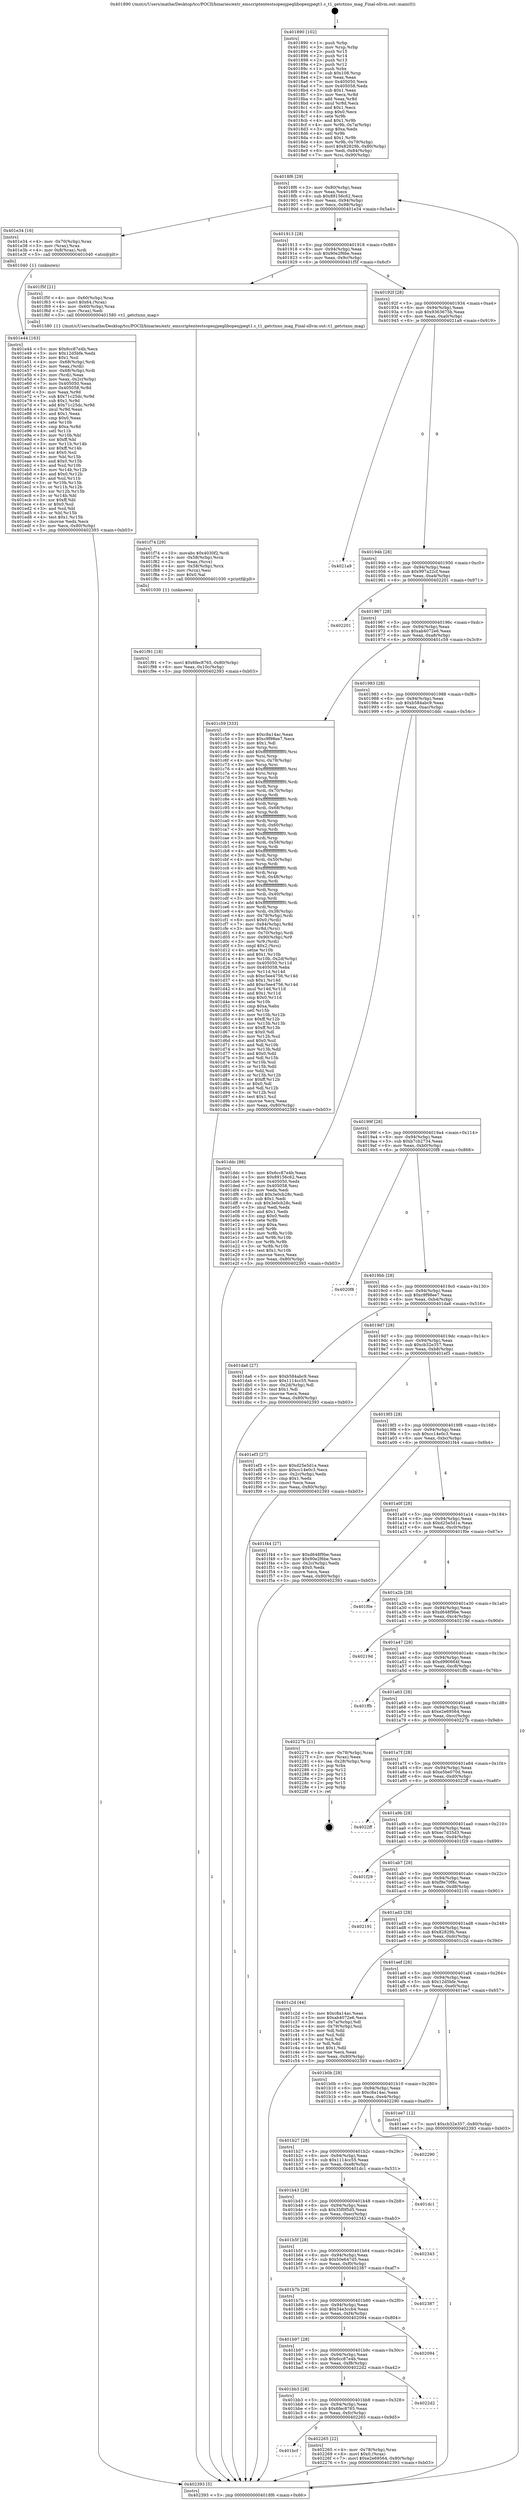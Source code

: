 digraph "0x401890" {
  label = "0x401890 (/mnt/c/Users/mathe/Desktop/tcc/POCII/binaries/extr_emscriptentestsopenjpeglibopenjpegt1.c_t1_getctxno_mag_Final-ollvm.out::main(0))"
  labelloc = "t"
  node[shape=record]

  Entry [label="",width=0.3,height=0.3,shape=circle,fillcolor=black,style=filled]
  "0x4018f6" [label="{
     0x4018f6 [29]\l
     | [instrs]\l
     &nbsp;&nbsp;0x4018f6 \<+3\>: mov -0x80(%rbp),%eax\l
     &nbsp;&nbsp;0x4018f9 \<+2\>: mov %eax,%ecx\l
     &nbsp;&nbsp;0x4018fb \<+6\>: sub $0x89156c62,%ecx\l
     &nbsp;&nbsp;0x401901 \<+6\>: mov %eax,-0x94(%rbp)\l
     &nbsp;&nbsp;0x401907 \<+6\>: mov %ecx,-0x98(%rbp)\l
     &nbsp;&nbsp;0x40190d \<+6\>: je 0000000000401e34 \<main+0x5a4\>\l
  }"]
  "0x401e34" [label="{
     0x401e34 [16]\l
     | [instrs]\l
     &nbsp;&nbsp;0x401e34 \<+4\>: mov -0x70(%rbp),%rax\l
     &nbsp;&nbsp;0x401e38 \<+3\>: mov (%rax),%rax\l
     &nbsp;&nbsp;0x401e3b \<+4\>: mov 0x8(%rax),%rdi\l
     &nbsp;&nbsp;0x401e3f \<+5\>: call 0000000000401040 \<atoi@plt\>\l
     | [calls]\l
     &nbsp;&nbsp;0x401040 \{1\} (unknown)\l
  }"]
  "0x401913" [label="{
     0x401913 [28]\l
     | [instrs]\l
     &nbsp;&nbsp;0x401913 \<+5\>: jmp 0000000000401918 \<main+0x88\>\l
     &nbsp;&nbsp;0x401918 \<+6\>: mov -0x94(%rbp),%eax\l
     &nbsp;&nbsp;0x40191e \<+5\>: sub $0x90e2f6be,%eax\l
     &nbsp;&nbsp;0x401923 \<+6\>: mov %eax,-0x9c(%rbp)\l
     &nbsp;&nbsp;0x401929 \<+6\>: je 0000000000401f5f \<main+0x6cf\>\l
  }"]
  Exit [label="",width=0.3,height=0.3,shape=circle,fillcolor=black,style=filled,peripheries=2]
  "0x401f5f" [label="{
     0x401f5f [21]\l
     | [instrs]\l
     &nbsp;&nbsp;0x401f5f \<+4\>: mov -0x60(%rbp),%rax\l
     &nbsp;&nbsp;0x401f63 \<+6\>: movl $0x64,(%rax)\l
     &nbsp;&nbsp;0x401f69 \<+4\>: mov -0x60(%rbp),%rax\l
     &nbsp;&nbsp;0x401f6d \<+2\>: mov (%rax),%edi\l
     &nbsp;&nbsp;0x401f6f \<+5\>: call 0000000000401580 \<t1_getctxno_mag\>\l
     | [calls]\l
     &nbsp;&nbsp;0x401580 \{1\} (/mnt/c/Users/mathe/Desktop/tcc/POCII/binaries/extr_emscriptentestsopenjpeglibopenjpegt1.c_t1_getctxno_mag_Final-ollvm.out::t1_getctxno_mag)\l
  }"]
  "0x40192f" [label="{
     0x40192f [28]\l
     | [instrs]\l
     &nbsp;&nbsp;0x40192f \<+5\>: jmp 0000000000401934 \<main+0xa4\>\l
     &nbsp;&nbsp;0x401934 \<+6\>: mov -0x94(%rbp),%eax\l
     &nbsp;&nbsp;0x40193a \<+5\>: sub $0x9363675b,%eax\l
     &nbsp;&nbsp;0x40193f \<+6\>: mov %eax,-0xa0(%rbp)\l
     &nbsp;&nbsp;0x401945 \<+6\>: je 00000000004021a9 \<main+0x919\>\l
  }"]
  "0x401bcf" [label="{
     0x401bcf\l
  }", style=dashed]
  "0x4021a9" [label="{
     0x4021a9\l
  }", style=dashed]
  "0x40194b" [label="{
     0x40194b [28]\l
     | [instrs]\l
     &nbsp;&nbsp;0x40194b \<+5\>: jmp 0000000000401950 \<main+0xc0\>\l
     &nbsp;&nbsp;0x401950 \<+6\>: mov -0x94(%rbp),%eax\l
     &nbsp;&nbsp;0x401956 \<+5\>: sub $0x997a22cf,%eax\l
     &nbsp;&nbsp;0x40195b \<+6\>: mov %eax,-0xa4(%rbp)\l
     &nbsp;&nbsp;0x401961 \<+6\>: je 0000000000402201 \<main+0x971\>\l
  }"]
  "0x402265" [label="{
     0x402265 [22]\l
     | [instrs]\l
     &nbsp;&nbsp;0x402265 \<+4\>: mov -0x78(%rbp),%rax\l
     &nbsp;&nbsp;0x402269 \<+6\>: movl $0x0,(%rax)\l
     &nbsp;&nbsp;0x40226f \<+7\>: movl $0xe2e69564,-0x80(%rbp)\l
     &nbsp;&nbsp;0x402276 \<+5\>: jmp 0000000000402393 \<main+0xb03\>\l
  }"]
  "0x402201" [label="{
     0x402201\l
  }", style=dashed]
  "0x401967" [label="{
     0x401967 [28]\l
     | [instrs]\l
     &nbsp;&nbsp;0x401967 \<+5\>: jmp 000000000040196c \<main+0xdc\>\l
     &nbsp;&nbsp;0x40196c \<+6\>: mov -0x94(%rbp),%eax\l
     &nbsp;&nbsp;0x401972 \<+5\>: sub $0xab4072e6,%eax\l
     &nbsp;&nbsp;0x401977 \<+6\>: mov %eax,-0xa8(%rbp)\l
     &nbsp;&nbsp;0x40197d \<+6\>: je 0000000000401c59 \<main+0x3c9\>\l
  }"]
  "0x401bb3" [label="{
     0x401bb3 [28]\l
     | [instrs]\l
     &nbsp;&nbsp;0x401bb3 \<+5\>: jmp 0000000000401bb8 \<main+0x328\>\l
     &nbsp;&nbsp;0x401bb8 \<+6\>: mov -0x94(%rbp),%eax\l
     &nbsp;&nbsp;0x401bbe \<+5\>: sub $0x6fec8765,%eax\l
     &nbsp;&nbsp;0x401bc3 \<+6\>: mov %eax,-0xfc(%rbp)\l
     &nbsp;&nbsp;0x401bc9 \<+6\>: je 0000000000402265 \<main+0x9d5\>\l
  }"]
  "0x401c59" [label="{
     0x401c59 [333]\l
     | [instrs]\l
     &nbsp;&nbsp;0x401c59 \<+5\>: mov $0xc8a14ac,%eax\l
     &nbsp;&nbsp;0x401c5e \<+5\>: mov $0xc9f98ee7,%ecx\l
     &nbsp;&nbsp;0x401c63 \<+2\>: mov $0x1,%dl\l
     &nbsp;&nbsp;0x401c65 \<+3\>: mov %rsp,%rsi\l
     &nbsp;&nbsp;0x401c68 \<+4\>: add $0xfffffffffffffff0,%rsi\l
     &nbsp;&nbsp;0x401c6c \<+3\>: mov %rsi,%rsp\l
     &nbsp;&nbsp;0x401c6f \<+4\>: mov %rsi,-0x78(%rbp)\l
     &nbsp;&nbsp;0x401c73 \<+3\>: mov %rsp,%rsi\l
     &nbsp;&nbsp;0x401c76 \<+4\>: add $0xfffffffffffffff0,%rsi\l
     &nbsp;&nbsp;0x401c7a \<+3\>: mov %rsi,%rsp\l
     &nbsp;&nbsp;0x401c7d \<+3\>: mov %rsp,%rdi\l
     &nbsp;&nbsp;0x401c80 \<+4\>: add $0xfffffffffffffff0,%rdi\l
     &nbsp;&nbsp;0x401c84 \<+3\>: mov %rdi,%rsp\l
     &nbsp;&nbsp;0x401c87 \<+4\>: mov %rdi,-0x70(%rbp)\l
     &nbsp;&nbsp;0x401c8b \<+3\>: mov %rsp,%rdi\l
     &nbsp;&nbsp;0x401c8e \<+4\>: add $0xfffffffffffffff0,%rdi\l
     &nbsp;&nbsp;0x401c92 \<+3\>: mov %rdi,%rsp\l
     &nbsp;&nbsp;0x401c95 \<+4\>: mov %rdi,-0x68(%rbp)\l
     &nbsp;&nbsp;0x401c99 \<+3\>: mov %rsp,%rdi\l
     &nbsp;&nbsp;0x401c9c \<+4\>: add $0xfffffffffffffff0,%rdi\l
     &nbsp;&nbsp;0x401ca0 \<+3\>: mov %rdi,%rsp\l
     &nbsp;&nbsp;0x401ca3 \<+4\>: mov %rdi,-0x60(%rbp)\l
     &nbsp;&nbsp;0x401ca7 \<+3\>: mov %rsp,%rdi\l
     &nbsp;&nbsp;0x401caa \<+4\>: add $0xfffffffffffffff0,%rdi\l
     &nbsp;&nbsp;0x401cae \<+3\>: mov %rdi,%rsp\l
     &nbsp;&nbsp;0x401cb1 \<+4\>: mov %rdi,-0x58(%rbp)\l
     &nbsp;&nbsp;0x401cb5 \<+3\>: mov %rsp,%rdi\l
     &nbsp;&nbsp;0x401cb8 \<+4\>: add $0xfffffffffffffff0,%rdi\l
     &nbsp;&nbsp;0x401cbc \<+3\>: mov %rdi,%rsp\l
     &nbsp;&nbsp;0x401cbf \<+4\>: mov %rdi,-0x50(%rbp)\l
     &nbsp;&nbsp;0x401cc3 \<+3\>: mov %rsp,%rdi\l
     &nbsp;&nbsp;0x401cc6 \<+4\>: add $0xfffffffffffffff0,%rdi\l
     &nbsp;&nbsp;0x401cca \<+3\>: mov %rdi,%rsp\l
     &nbsp;&nbsp;0x401ccd \<+4\>: mov %rdi,-0x48(%rbp)\l
     &nbsp;&nbsp;0x401cd1 \<+3\>: mov %rsp,%rdi\l
     &nbsp;&nbsp;0x401cd4 \<+4\>: add $0xfffffffffffffff0,%rdi\l
     &nbsp;&nbsp;0x401cd8 \<+3\>: mov %rdi,%rsp\l
     &nbsp;&nbsp;0x401cdb \<+4\>: mov %rdi,-0x40(%rbp)\l
     &nbsp;&nbsp;0x401cdf \<+3\>: mov %rsp,%rdi\l
     &nbsp;&nbsp;0x401ce2 \<+4\>: add $0xfffffffffffffff0,%rdi\l
     &nbsp;&nbsp;0x401ce6 \<+3\>: mov %rdi,%rsp\l
     &nbsp;&nbsp;0x401ce9 \<+4\>: mov %rdi,-0x38(%rbp)\l
     &nbsp;&nbsp;0x401ced \<+4\>: mov -0x78(%rbp),%rdi\l
     &nbsp;&nbsp;0x401cf1 \<+6\>: movl $0x0,(%rdi)\l
     &nbsp;&nbsp;0x401cf7 \<+7\>: mov -0x84(%rbp),%r8d\l
     &nbsp;&nbsp;0x401cfe \<+3\>: mov %r8d,(%rsi)\l
     &nbsp;&nbsp;0x401d01 \<+4\>: mov -0x70(%rbp),%rdi\l
     &nbsp;&nbsp;0x401d05 \<+7\>: mov -0x90(%rbp),%r9\l
     &nbsp;&nbsp;0x401d0c \<+3\>: mov %r9,(%rdi)\l
     &nbsp;&nbsp;0x401d0f \<+3\>: cmpl $0x2,(%rsi)\l
     &nbsp;&nbsp;0x401d12 \<+4\>: setne %r10b\l
     &nbsp;&nbsp;0x401d16 \<+4\>: and $0x1,%r10b\l
     &nbsp;&nbsp;0x401d1a \<+4\>: mov %r10b,-0x2d(%rbp)\l
     &nbsp;&nbsp;0x401d1e \<+8\>: mov 0x405050,%r11d\l
     &nbsp;&nbsp;0x401d26 \<+7\>: mov 0x405058,%ebx\l
     &nbsp;&nbsp;0x401d2d \<+3\>: mov %r11d,%r14d\l
     &nbsp;&nbsp;0x401d30 \<+7\>: sub $0xc5ee4756,%r14d\l
     &nbsp;&nbsp;0x401d37 \<+4\>: sub $0x1,%r14d\l
     &nbsp;&nbsp;0x401d3b \<+7\>: add $0xc5ee4756,%r14d\l
     &nbsp;&nbsp;0x401d42 \<+4\>: imul %r14d,%r11d\l
     &nbsp;&nbsp;0x401d46 \<+4\>: and $0x1,%r11d\l
     &nbsp;&nbsp;0x401d4a \<+4\>: cmp $0x0,%r11d\l
     &nbsp;&nbsp;0x401d4e \<+4\>: sete %r10b\l
     &nbsp;&nbsp;0x401d52 \<+3\>: cmp $0xa,%ebx\l
     &nbsp;&nbsp;0x401d55 \<+4\>: setl %r15b\l
     &nbsp;&nbsp;0x401d59 \<+3\>: mov %r10b,%r12b\l
     &nbsp;&nbsp;0x401d5c \<+4\>: xor $0xff,%r12b\l
     &nbsp;&nbsp;0x401d60 \<+3\>: mov %r15b,%r13b\l
     &nbsp;&nbsp;0x401d63 \<+4\>: xor $0xff,%r13b\l
     &nbsp;&nbsp;0x401d67 \<+3\>: xor $0x0,%dl\l
     &nbsp;&nbsp;0x401d6a \<+3\>: mov %r12b,%sil\l
     &nbsp;&nbsp;0x401d6d \<+4\>: and $0x0,%sil\l
     &nbsp;&nbsp;0x401d71 \<+3\>: and %dl,%r10b\l
     &nbsp;&nbsp;0x401d74 \<+3\>: mov %r13b,%dil\l
     &nbsp;&nbsp;0x401d77 \<+4\>: and $0x0,%dil\l
     &nbsp;&nbsp;0x401d7b \<+3\>: and %dl,%r15b\l
     &nbsp;&nbsp;0x401d7e \<+3\>: or %r10b,%sil\l
     &nbsp;&nbsp;0x401d81 \<+3\>: or %r15b,%dil\l
     &nbsp;&nbsp;0x401d84 \<+3\>: xor %dil,%sil\l
     &nbsp;&nbsp;0x401d87 \<+3\>: or %r13b,%r12b\l
     &nbsp;&nbsp;0x401d8a \<+4\>: xor $0xff,%r12b\l
     &nbsp;&nbsp;0x401d8e \<+3\>: or $0x0,%dl\l
     &nbsp;&nbsp;0x401d91 \<+3\>: and %dl,%r12b\l
     &nbsp;&nbsp;0x401d94 \<+3\>: or %r12b,%sil\l
     &nbsp;&nbsp;0x401d97 \<+4\>: test $0x1,%sil\l
     &nbsp;&nbsp;0x401d9b \<+3\>: cmovne %ecx,%eax\l
     &nbsp;&nbsp;0x401d9e \<+3\>: mov %eax,-0x80(%rbp)\l
     &nbsp;&nbsp;0x401da1 \<+5\>: jmp 0000000000402393 \<main+0xb03\>\l
  }"]
  "0x401983" [label="{
     0x401983 [28]\l
     | [instrs]\l
     &nbsp;&nbsp;0x401983 \<+5\>: jmp 0000000000401988 \<main+0xf8\>\l
     &nbsp;&nbsp;0x401988 \<+6\>: mov -0x94(%rbp),%eax\l
     &nbsp;&nbsp;0x40198e \<+5\>: sub $0xb584abc9,%eax\l
     &nbsp;&nbsp;0x401993 \<+6\>: mov %eax,-0xac(%rbp)\l
     &nbsp;&nbsp;0x401999 \<+6\>: je 0000000000401ddc \<main+0x54c\>\l
  }"]
  "0x4022d2" [label="{
     0x4022d2\l
  }", style=dashed]
  "0x401ddc" [label="{
     0x401ddc [88]\l
     | [instrs]\l
     &nbsp;&nbsp;0x401ddc \<+5\>: mov $0x6cc87e4b,%eax\l
     &nbsp;&nbsp;0x401de1 \<+5\>: mov $0x89156c62,%ecx\l
     &nbsp;&nbsp;0x401de6 \<+7\>: mov 0x405050,%edx\l
     &nbsp;&nbsp;0x401ded \<+7\>: mov 0x405058,%esi\l
     &nbsp;&nbsp;0x401df4 \<+2\>: mov %edx,%edi\l
     &nbsp;&nbsp;0x401df6 \<+6\>: add $0x3e0cb28c,%edi\l
     &nbsp;&nbsp;0x401dfc \<+3\>: sub $0x1,%edi\l
     &nbsp;&nbsp;0x401dff \<+6\>: sub $0x3e0cb28c,%edi\l
     &nbsp;&nbsp;0x401e05 \<+3\>: imul %edi,%edx\l
     &nbsp;&nbsp;0x401e08 \<+3\>: and $0x1,%edx\l
     &nbsp;&nbsp;0x401e0b \<+3\>: cmp $0x0,%edx\l
     &nbsp;&nbsp;0x401e0e \<+4\>: sete %r8b\l
     &nbsp;&nbsp;0x401e12 \<+3\>: cmp $0xa,%esi\l
     &nbsp;&nbsp;0x401e15 \<+4\>: setl %r9b\l
     &nbsp;&nbsp;0x401e19 \<+3\>: mov %r8b,%r10b\l
     &nbsp;&nbsp;0x401e1c \<+3\>: and %r9b,%r10b\l
     &nbsp;&nbsp;0x401e1f \<+3\>: xor %r9b,%r8b\l
     &nbsp;&nbsp;0x401e22 \<+3\>: or %r8b,%r10b\l
     &nbsp;&nbsp;0x401e25 \<+4\>: test $0x1,%r10b\l
     &nbsp;&nbsp;0x401e29 \<+3\>: cmovne %ecx,%eax\l
     &nbsp;&nbsp;0x401e2c \<+3\>: mov %eax,-0x80(%rbp)\l
     &nbsp;&nbsp;0x401e2f \<+5\>: jmp 0000000000402393 \<main+0xb03\>\l
  }"]
  "0x40199f" [label="{
     0x40199f [28]\l
     | [instrs]\l
     &nbsp;&nbsp;0x40199f \<+5\>: jmp 00000000004019a4 \<main+0x114\>\l
     &nbsp;&nbsp;0x4019a4 \<+6\>: mov -0x94(%rbp),%eax\l
     &nbsp;&nbsp;0x4019aa \<+5\>: sub $0xb7cb2734,%eax\l
     &nbsp;&nbsp;0x4019af \<+6\>: mov %eax,-0xb0(%rbp)\l
     &nbsp;&nbsp;0x4019b5 \<+6\>: je 00000000004020f8 \<main+0x868\>\l
  }"]
  "0x401b97" [label="{
     0x401b97 [28]\l
     | [instrs]\l
     &nbsp;&nbsp;0x401b97 \<+5\>: jmp 0000000000401b9c \<main+0x30c\>\l
     &nbsp;&nbsp;0x401b9c \<+6\>: mov -0x94(%rbp),%eax\l
     &nbsp;&nbsp;0x401ba2 \<+5\>: sub $0x6cc87e4b,%eax\l
     &nbsp;&nbsp;0x401ba7 \<+6\>: mov %eax,-0xf8(%rbp)\l
     &nbsp;&nbsp;0x401bad \<+6\>: je 00000000004022d2 \<main+0xa42\>\l
  }"]
  "0x4020f8" [label="{
     0x4020f8\l
  }", style=dashed]
  "0x4019bb" [label="{
     0x4019bb [28]\l
     | [instrs]\l
     &nbsp;&nbsp;0x4019bb \<+5\>: jmp 00000000004019c0 \<main+0x130\>\l
     &nbsp;&nbsp;0x4019c0 \<+6\>: mov -0x94(%rbp),%eax\l
     &nbsp;&nbsp;0x4019c6 \<+5\>: sub $0xc9f98ee7,%eax\l
     &nbsp;&nbsp;0x4019cb \<+6\>: mov %eax,-0xb4(%rbp)\l
     &nbsp;&nbsp;0x4019d1 \<+6\>: je 0000000000401da6 \<main+0x516\>\l
  }"]
  "0x402094" [label="{
     0x402094\l
  }", style=dashed]
  "0x401da6" [label="{
     0x401da6 [27]\l
     | [instrs]\l
     &nbsp;&nbsp;0x401da6 \<+5\>: mov $0xb584abc9,%eax\l
     &nbsp;&nbsp;0x401dab \<+5\>: mov $0x1114cc55,%ecx\l
     &nbsp;&nbsp;0x401db0 \<+3\>: mov -0x2d(%rbp),%dl\l
     &nbsp;&nbsp;0x401db3 \<+3\>: test $0x1,%dl\l
     &nbsp;&nbsp;0x401db6 \<+3\>: cmovne %ecx,%eax\l
     &nbsp;&nbsp;0x401db9 \<+3\>: mov %eax,-0x80(%rbp)\l
     &nbsp;&nbsp;0x401dbc \<+5\>: jmp 0000000000402393 \<main+0xb03\>\l
  }"]
  "0x4019d7" [label="{
     0x4019d7 [28]\l
     | [instrs]\l
     &nbsp;&nbsp;0x4019d7 \<+5\>: jmp 00000000004019dc \<main+0x14c\>\l
     &nbsp;&nbsp;0x4019dc \<+6\>: mov -0x94(%rbp),%eax\l
     &nbsp;&nbsp;0x4019e2 \<+5\>: sub $0xcb32e357,%eax\l
     &nbsp;&nbsp;0x4019e7 \<+6\>: mov %eax,-0xb8(%rbp)\l
     &nbsp;&nbsp;0x4019ed \<+6\>: je 0000000000401ef3 \<main+0x663\>\l
  }"]
  "0x401b7b" [label="{
     0x401b7b [28]\l
     | [instrs]\l
     &nbsp;&nbsp;0x401b7b \<+5\>: jmp 0000000000401b80 \<main+0x2f0\>\l
     &nbsp;&nbsp;0x401b80 \<+6\>: mov -0x94(%rbp),%eax\l
     &nbsp;&nbsp;0x401b86 \<+5\>: sub $0x54e3ccb4,%eax\l
     &nbsp;&nbsp;0x401b8b \<+6\>: mov %eax,-0xf4(%rbp)\l
     &nbsp;&nbsp;0x401b91 \<+6\>: je 0000000000402094 \<main+0x804\>\l
  }"]
  "0x401ef3" [label="{
     0x401ef3 [27]\l
     | [instrs]\l
     &nbsp;&nbsp;0x401ef3 \<+5\>: mov $0xd25e5d1e,%eax\l
     &nbsp;&nbsp;0x401ef8 \<+5\>: mov $0xcc14e0c3,%ecx\l
     &nbsp;&nbsp;0x401efd \<+3\>: mov -0x2c(%rbp),%edx\l
     &nbsp;&nbsp;0x401f00 \<+3\>: cmp $0x1,%edx\l
     &nbsp;&nbsp;0x401f03 \<+3\>: cmovl %ecx,%eax\l
     &nbsp;&nbsp;0x401f06 \<+3\>: mov %eax,-0x80(%rbp)\l
     &nbsp;&nbsp;0x401f09 \<+5\>: jmp 0000000000402393 \<main+0xb03\>\l
  }"]
  "0x4019f3" [label="{
     0x4019f3 [28]\l
     | [instrs]\l
     &nbsp;&nbsp;0x4019f3 \<+5\>: jmp 00000000004019f8 \<main+0x168\>\l
     &nbsp;&nbsp;0x4019f8 \<+6\>: mov -0x94(%rbp),%eax\l
     &nbsp;&nbsp;0x4019fe \<+5\>: sub $0xcc14e0c3,%eax\l
     &nbsp;&nbsp;0x401a03 \<+6\>: mov %eax,-0xbc(%rbp)\l
     &nbsp;&nbsp;0x401a09 \<+6\>: je 0000000000401f44 \<main+0x6b4\>\l
  }"]
  "0x402387" [label="{
     0x402387\l
  }", style=dashed]
  "0x401f44" [label="{
     0x401f44 [27]\l
     | [instrs]\l
     &nbsp;&nbsp;0x401f44 \<+5\>: mov $0xd648f9be,%eax\l
     &nbsp;&nbsp;0x401f49 \<+5\>: mov $0x90e2f6be,%ecx\l
     &nbsp;&nbsp;0x401f4e \<+3\>: mov -0x2c(%rbp),%edx\l
     &nbsp;&nbsp;0x401f51 \<+3\>: cmp $0x0,%edx\l
     &nbsp;&nbsp;0x401f54 \<+3\>: cmove %ecx,%eax\l
     &nbsp;&nbsp;0x401f57 \<+3\>: mov %eax,-0x80(%rbp)\l
     &nbsp;&nbsp;0x401f5a \<+5\>: jmp 0000000000402393 \<main+0xb03\>\l
  }"]
  "0x401a0f" [label="{
     0x401a0f [28]\l
     | [instrs]\l
     &nbsp;&nbsp;0x401a0f \<+5\>: jmp 0000000000401a14 \<main+0x184\>\l
     &nbsp;&nbsp;0x401a14 \<+6\>: mov -0x94(%rbp),%eax\l
     &nbsp;&nbsp;0x401a1a \<+5\>: sub $0xd25e5d1e,%eax\l
     &nbsp;&nbsp;0x401a1f \<+6\>: mov %eax,-0xc0(%rbp)\l
     &nbsp;&nbsp;0x401a25 \<+6\>: je 0000000000401f0e \<main+0x67e\>\l
  }"]
  "0x401b5f" [label="{
     0x401b5f [28]\l
     | [instrs]\l
     &nbsp;&nbsp;0x401b5f \<+5\>: jmp 0000000000401b64 \<main+0x2d4\>\l
     &nbsp;&nbsp;0x401b64 \<+6\>: mov -0x94(%rbp),%eax\l
     &nbsp;&nbsp;0x401b6a \<+5\>: sub $0x50e647d5,%eax\l
     &nbsp;&nbsp;0x401b6f \<+6\>: mov %eax,-0xf0(%rbp)\l
     &nbsp;&nbsp;0x401b75 \<+6\>: je 0000000000402387 \<main+0xaf7\>\l
  }"]
  "0x401f0e" [label="{
     0x401f0e\l
  }", style=dashed]
  "0x401a2b" [label="{
     0x401a2b [28]\l
     | [instrs]\l
     &nbsp;&nbsp;0x401a2b \<+5\>: jmp 0000000000401a30 \<main+0x1a0\>\l
     &nbsp;&nbsp;0x401a30 \<+6\>: mov -0x94(%rbp),%eax\l
     &nbsp;&nbsp;0x401a36 \<+5\>: sub $0xd648f9be,%eax\l
     &nbsp;&nbsp;0x401a3b \<+6\>: mov %eax,-0xc4(%rbp)\l
     &nbsp;&nbsp;0x401a41 \<+6\>: je 000000000040219d \<main+0x90d\>\l
  }"]
  "0x402343" [label="{
     0x402343\l
  }", style=dashed]
  "0x40219d" [label="{
     0x40219d\l
  }", style=dashed]
  "0x401a47" [label="{
     0x401a47 [28]\l
     | [instrs]\l
     &nbsp;&nbsp;0x401a47 \<+5\>: jmp 0000000000401a4c \<main+0x1bc\>\l
     &nbsp;&nbsp;0x401a4c \<+6\>: mov -0x94(%rbp),%eax\l
     &nbsp;&nbsp;0x401a52 \<+5\>: sub $0xd990664f,%eax\l
     &nbsp;&nbsp;0x401a57 \<+6\>: mov %eax,-0xc8(%rbp)\l
     &nbsp;&nbsp;0x401a5d \<+6\>: je 0000000000401ffb \<main+0x76b\>\l
  }"]
  "0x401b43" [label="{
     0x401b43 [28]\l
     | [instrs]\l
     &nbsp;&nbsp;0x401b43 \<+5\>: jmp 0000000000401b48 \<main+0x2b8\>\l
     &nbsp;&nbsp;0x401b48 \<+6\>: mov -0x94(%rbp),%eax\l
     &nbsp;&nbsp;0x401b4e \<+5\>: sub $0x35f0f5d5,%eax\l
     &nbsp;&nbsp;0x401b53 \<+6\>: mov %eax,-0xec(%rbp)\l
     &nbsp;&nbsp;0x401b59 \<+6\>: je 0000000000402343 \<main+0xab3\>\l
  }"]
  "0x401ffb" [label="{
     0x401ffb\l
  }", style=dashed]
  "0x401a63" [label="{
     0x401a63 [28]\l
     | [instrs]\l
     &nbsp;&nbsp;0x401a63 \<+5\>: jmp 0000000000401a68 \<main+0x1d8\>\l
     &nbsp;&nbsp;0x401a68 \<+6\>: mov -0x94(%rbp),%eax\l
     &nbsp;&nbsp;0x401a6e \<+5\>: sub $0xe2e69564,%eax\l
     &nbsp;&nbsp;0x401a73 \<+6\>: mov %eax,-0xcc(%rbp)\l
     &nbsp;&nbsp;0x401a79 \<+6\>: je 000000000040227b \<main+0x9eb\>\l
  }"]
  "0x401dc1" [label="{
     0x401dc1\l
  }", style=dashed]
  "0x40227b" [label="{
     0x40227b [21]\l
     | [instrs]\l
     &nbsp;&nbsp;0x40227b \<+4\>: mov -0x78(%rbp),%rax\l
     &nbsp;&nbsp;0x40227f \<+2\>: mov (%rax),%eax\l
     &nbsp;&nbsp;0x402281 \<+4\>: lea -0x28(%rbp),%rsp\l
     &nbsp;&nbsp;0x402285 \<+1\>: pop %rbx\l
     &nbsp;&nbsp;0x402286 \<+2\>: pop %r12\l
     &nbsp;&nbsp;0x402288 \<+2\>: pop %r13\l
     &nbsp;&nbsp;0x40228a \<+2\>: pop %r14\l
     &nbsp;&nbsp;0x40228c \<+2\>: pop %r15\l
     &nbsp;&nbsp;0x40228e \<+1\>: pop %rbp\l
     &nbsp;&nbsp;0x40228f \<+1\>: ret\l
  }"]
  "0x401a7f" [label="{
     0x401a7f [28]\l
     | [instrs]\l
     &nbsp;&nbsp;0x401a7f \<+5\>: jmp 0000000000401a84 \<main+0x1f4\>\l
     &nbsp;&nbsp;0x401a84 \<+6\>: mov -0x94(%rbp),%eax\l
     &nbsp;&nbsp;0x401a8a \<+5\>: sub $0xe5be070d,%eax\l
     &nbsp;&nbsp;0x401a8f \<+6\>: mov %eax,-0xd0(%rbp)\l
     &nbsp;&nbsp;0x401a95 \<+6\>: je 00000000004022ff \<main+0xa6f\>\l
  }"]
  "0x401b27" [label="{
     0x401b27 [28]\l
     | [instrs]\l
     &nbsp;&nbsp;0x401b27 \<+5\>: jmp 0000000000401b2c \<main+0x29c\>\l
     &nbsp;&nbsp;0x401b2c \<+6\>: mov -0x94(%rbp),%eax\l
     &nbsp;&nbsp;0x401b32 \<+5\>: sub $0x1114cc55,%eax\l
     &nbsp;&nbsp;0x401b37 \<+6\>: mov %eax,-0xe8(%rbp)\l
     &nbsp;&nbsp;0x401b3d \<+6\>: je 0000000000401dc1 \<main+0x531\>\l
  }"]
  "0x4022ff" [label="{
     0x4022ff\l
  }", style=dashed]
  "0x401a9b" [label="{
     0x401a9b [28]\l
     | [instrs]\l
     &nbsp;&nbsp;0x401a9b \<+5\>: jmp 0000000000401aa0 \<main+0x210\>\l
     &nbsp;&nbsp;0x401aa0 \<+6\>: mov -0x94(%rbp),%eax\l
     &nbsp;&nbsp;0x401aa6 \<+5\>: sub $0xec7d35d3,%eax\l
     &nbsp;&nbsp;0x401aab \<+6\>: mov %eax,-0xd4(%rbp)\l
     &nbsp;&nbsp;0x401ab1 \<+6\>: je 0000000000401f29 \<main+0x699\>\l
  }"]
  "0x402290" [label="{
     0x402290\l
  }", style=dashed]
  "0x401f29" [label="{
     0x401f29\l
  }", style=dashed]
  "0x401ab7" [label="{
     0x401ab7 [28]\l
     | [instrs]\l
     &nbsp;&nbsp;0x401ab7 \<+5\>: jmp 0000000000401abc \<main+0x22c\>\l
     &nbsp;&nbsp;0x401abc \<+6\>: mov -0x94(%rbp),%eax\l
     &nbsp;&nbsp;0x401ac2 \<+5\>: sub $0xf9e70f8c,%eax\l
     &nbsp;&nbsp;0x401ac7 \<+6\>: mov %eax,-0xd8(%rbp)\l
     &nbsp;&nbsp;0x401acd \<+6\>: je 0000000000402191 \<main+0x901\>\l
  }"]
  "0x401f91" [label="{
     0x401f91 [18]\l
     | [instrs]\l
     &nbsp;&nbsp;0x401f91 \<+7\>: movl $0x6fec8765,-0x80(%rbp)\l
     &nbsp;&nbsp;0x401f98 \<+6\>: mov %eax,-0x10c(%rbp)\l
     &nbsp;&nbsp;0x401f9e \<+5\>: jmp 0000000000402393 \<main+0xb03\>\l
  }"]
  "0x402191" [label="{
     0x402191\l
  }", style=dashed]
  "0x401ad3" [label="{
     0x401ad3 [28]\l
     | [instrs]\l
     &nbsp;&nbsp;0x401ad3 \<+5\>: jmp 0000000000401ad8 \<main+0x248\>\l
     &nbsp;&nbsp;0x401ad8 \<+6\>: mov -0x94(%rbp),%eax\l
     &nbsp;&nbsp;0x401ade \<+5\>: sub $0x82829b,%eax\l
     &nbsp;&nbsp;0x401ae3 \<+6\>: mov %eax,-0xdc(%rbp)\l
     &nbsp;&nbsp;0x401ae9 \<+6\>: je 0000000000401c2d \<main+0x39d\>\l
  }"]
  "0x401f74" [label="{
     0x401f74 [29]\l
     | [instrs]\l
     &nbsp;&nbsp;0x401f74 \<+10\>: movabs $0x4030f2,%rdi\l
     &nbsp;&nbsp;0x401f7e \<+4\>: mov -0x58(%rbp),%rcx\l
     &nbsp;&nbsp;0x401f82 \<+2\>: mov %eax,(%rcx)\l
     &nbsp;&nbsp;0x401f84 \<+4\>: mov -0x58(%rbp),%rcx\l
     &nbsp;&nbsp;0x401f88 \<+2\>: mov (%rcx),%esi\l
     &nbsp;&nbsp;0x401f8a \<+2\>: mov $0x0,%al\l
     &nbsp;&nbsp;0x401f8c \<+5\>: call 0000000000401030 \<printf@plt\>\l
     | [calls]\l
     &nbsp;&nbsp;0x401030 \{1\} (unknown)\l
  }"]
  "0x401c2d" [label="{
     0x401c2d [44]\l
     | [instrs]\l
     &nbsp;&nbsp;0x401c2d \<+5\>: mov $0xc8a14ac,%eax\l
     &nbsp;&nbsp;0x401c32 \<+5\>: mov $0xab4072e6,%ecx\l
     &nbsp;&nbsp;0x401c37 \<+3\>: mov -0x7a(%rbp),%dl\l
     &nbsp;&nbsp;0x401c3a \<+4\>: mov -0x79(%rbp),%sil\l
     &nbsp;&nbsp;0x401c3e \<+3\>: mov %dl,%dil\l
     &nbsp;&nbsp;0x401c41 \<+3\>: and %sil,%dil\l
     &nbsp;&nbsp;0x401c44 \<+3\>: xor %sil,%dl\l
     &nbsp;&nbsp;0x401c47 \<+3\>: or %dl,%dil\l
     &nbsp;&nbsp;0x401c4a \<+4\>: test $0x1,%dil\l
     &nbsp;&nbsp;0x401c4e \<+3\>: cmovne %ecx,%eax\l
     &nbsp;&nbsp;0x401c51 \<+3\>: mov %eax,-0x80(%rbp)\l
     &nbsp;&nbsp;0x401c54 \<+5\>: jmp 0000000000402393 \<main+0xb03\>\l
  }"]
  "0x401aef" [label="{
     0x401aef [28]\l
     | [instrs]\l
     &nbsp;&nbsp;0x401aef \<+5\>: jmp 0000000000401af4 \<main+0x264\>\l
     &nbsp;&nbsp;0x401af4 \<+6\>: mov -0x94(%rbp),%eax\l
     &nbsp;&nbsp;0x401afa \<+5\>: sub $0x12d5bfe,%eax\l
     &nbsp;&nbsp;0x401aff \<+6\>: mov %eax,-0xe0(%rbp)\l
     &nbsp;&nbsp;0x401b05 \<+6\>: je 0000000000401ee7 \<main+0x657\>\l
  }"]
  "0x402393" [label="{
     0x402393 [5]\l
     | [instrs]\l
     &nbsp;&nbsp;0x402393 \<+5\>: jmp 00000000004018f6 \<main+0x66\>\l
  }"]
  "0x401890" [label="{
     0x401890 [102]\l
     | [instrs]\l
     &nbsp;&nbsp;0x401890 \<+1\>: push %rbp\l
     &nbsp;&nbsp;0x401891 \<+3\>: mov %rsp,%rbp\l
     &nbsp;&nbsp;0x401894 \<+2\>: push %r15\l
     &nbsp;&nbsp;0x401896 \<+2\>: push %r14\l
     &nbsp;&nbsp;0x401898 \<+2\>: push %r13\l
     &nbsp;&nbsp;0x40189a \<+2\>: push %r12\l
     &nbsp;&nbsp;0x40189c \<+1\>: push %rbx\l
     &nbsp;&nbsp;0x40189d \<+7\>: sub $0x108,%rsp\l
     &nbsp;&nbsp;0x4018a4 \<+2\>: xor %eax,%eax\l
     &nbsp;&nbsp;0x4018a6 \<+7\>: mov 0x405050,%ecx\l
     &nbsp;&nbsp;0x4018ad \<+7\>: mov 0x405058,%edx\l
     &nbsp;&nbsp;0x4018b4 \<+3\>: sub $0x1,%eax\l
     &nbsp;&nbsp;0x4018b7 \<+3\>: mov %ecx,%r8d\l
     &nbsp;&nbsp;0x4018ba \<+3\>: add %eax,%r8d\l
     &nbsp;&nbsp;0x4018bd \<+4\>: imul %r8d,%ecx\l
     &nbsp;&nbsp;0x4018c1 \<+3\>: and $0x1,%ecx\l
     &nbsp;&nbsp;0x4018c4 \<+3\>: cmp $0x0,%ecx\l
     &nbsp;&nbsp;0x4018c7 \<+4\>: sete %r9b\l
     &nbsp;&nbsp;0x4018cb \<+4\>: and $0x1,%r9b\l
     &nbsp;&nbsp;0x4018cf \<+4\>: mov %r9b,-0x7a(%rbp)\l
     &nbsp;&nbsp;0x4018d3 \<+3\>: cmp $0xa,%edx\l
     &nbsp;&nbsp;0x4018d6 \<+4\>: setl %r9b\l
     &nbsp;&nbsp;0x4018da \<+4\>: and $0x1,%r9b\l
     &nbsp;&nbsp;0x4018de \<+4\>: mov %r9b,-0x79(%rbp)\l
     &nbsp;&nbsp;0x4018e2 \<+7\>: movl $0x82829b,-0x80(%rbp)\l
     &nbsp;&nbsp;0x4018e9 \<+6\>: mov %edi,-0x84(%rbp)\l
     &nbsp;&nbsp;0x4018ef \<+7\>: mov %rsi,-0x90(%rbp)\l
  }"]
  "0x401b0b" [label="{
     0x401b0b [28]\l
     | [instrs]\l
     &nbsp;&nbsp;0x401b0b \<+5\>: jmp 0000000000401b10 \<main+0x280\>\l
     &nbsp;&nbsp;0x401b10 \<+6\>: mov -0x94(%rbp),%eax\l
     &nbsp;&nbsp;0x401b16 \<+5\>: sub $0xc8a14ac,%eax\l
     &nbsp;&nbsp;0x401b1b \<+6\>: mov %eax,-0xe4(%rbp)\l
     &nbsp;&nbsp;0x401b21 \<+6\>: je 0000000000402290 \<main+0xa00\>\l
  }"]
  "0x401e44" [label="{
     0x401e44 [163]\l
     | [instrs]\l
     &nbsp;&nbsp;0x401e44 \<+5\>: mov $0x6cc87e4b,%ecx\l
     &nbsp;&nbsp;0x401e49 \<+5\>: mov $0x12d5bfe,%edx\l
     &nbsp;&nbsp;0x401e4e \<+3\>: mov $0x1,%sil\l
     &nbsp;&nbsp;0x401e51 \<+4\>: mov -0x68(%rbp),%rdi\l
     &nbsp;&nbsp;0x401e55 \<+2\>: mov %eax,(%rdi)\l
     &nbsp;&nbsp;0x401e57 \<+4\>: mov -0x68(%rbp),%rdi\l
     &nbsp;&nbsp;0x401e5b \<+2\>: mov (%rdi),%eax\l
     &nbsp;&nbsp;0x401e5d \<+3\>: mov %eax,-0x2c(%rbp)\l
     &nbsp;&nbsp;0x401e60 \<+7\>: mov 0x405050,%eax\l
     &nbsp;&nbsp;0x401e67 \<+8\>: mov 0x405058,%r8d\l
     &nbsp;&nbsp;0x401e6f \<+3\>: mov %eax,%r9d\l
     &nbsp;&nbsp;0x401e72 \<+7\>: sub $0x71c25dc,%r9d\l
     &nbsp;&nbsp;0x401e79 \<+4\>: sub $0x1,%r9d\l
     &nbsp;&nbsp;0x401e7d \<+7\>: add $0x71c25dc,%r9d\l
     &nbsp;&nbsp;0x401e84 \<+4\>: imul %r9d,%eax\l
     &nbsp;&nbsp;0x401e88 \<+3\>: and $0x1,%eax\l
     &nbsp;&nbsp;0x401e8b \<+3\>: cmp $0x0,%eax\l
     &nbsp;&nbsp;0x401e8e \<+4\>: sete %r10b\l
     &nbsp;&nbsp;0x401e92 \<+4\>: cmp $0xa,%r8d\l
     &nbsp;&nbsp;0x401e96 \<+4\>: setl %r11b\l
     &nbsp;&nbsp;0x401e9a \<+3\>: mov %r10b,%bl\l
     &nbsp;&nbsp;0x401e9d \<+3\>: xor $0xff,%bl\l
     &nbsp;&nbsp;0x401ea0 \<+3\>: mov %r11b,%r14b\l
     &nbsp;&nbsp;0x401ea3 \<+4\>: xor $0xff,%r14b\l
     &nbsp;&nbsp;0x401ea7 \<+4\>: xor $0x0,%sil\l
     &nbsp;&nbsp;0x401eab \<+3\>: mov %bl,%r15b\l
     &nbsp;&nbsp;0x401eae \<+4\>: and $0x0,%r15b\l
     &nbsp;&nbsp;0x401eb2 \<+3\>: and %sil,%r10b\l
     &nbsp;&nbsp;0x401eb5 \<+3\>: mov %r14b,%r12b\l
     &nbsp;&nbsp;0x401eb8 \<+4\>: and $0x0,%r12b\l
     &nbsp;&nbsp;0x401ebc \<+3\>: and %sil,%r11b\l
     &nbsp;&nbsp;0x401ebf \<+3\>: or %r10b,%r15b\l
     &nbsp;&nbsp;0x401ec2 \<+3\>: or %r11b,%r12b\l
     &nbsp;&nbsp;0x401ec5 \<+3\>: xor %r12b,%r15b\l
     &nbsp;&nbsp;0x401ec8 \<+3\>: or %r14b,%bl\l
     &nbsp;&nbsp;0x401ecb \<+3\>: xor $0xff,%bl\l
     &nbsp;&nbsp;0x401ece \<+4\>: or $0x0,%sil\l
     &nbsp;&nbsp;0x401ed2 \<+3\>: and %sil,%bl\l
     &nbsp;&nbsp;0x401ed5 \<+3\>: or %bl,%r15b\l
     &nbsp;&nbsp;0x401ed8 \<+4\>: test $0x1,%r15b\l
     &nbsp;&nbsp;0x401edc \<+3\>: cmovne %edx,%ecx\l
     &nbsp;&nbsp;0x401edf \<+3\>: mov %ecx,-0x80(%rbp)\l
     &nbsp;&nbsp;0x401ee2 \<+5\>: jmp 0000000000402393 \<main+0xb03\>\l
  }"]
  "0x401ee7" [label="{
     0x401ee7 [12]\l
     | [instrs]\l
     &nbsp;&nbsp;0x401ee7 \<+7\>: movl $0xcb32e357,-0x80(%rbp)\l
     &nbsp;&nbsp;0x401eee \<+5\>: jmp 0000000000402393 \<main+0xb03\>\l
  }"]
  Entry -> "0x401890" [label=" 1"]
  "0x4018f6" -> "0x401e34" [label=" 1"]
  "0x4018f6" -> "0x401913" [label=" 10"]
  "0x40227b" -> Exit [label=" 1"]
  "0x401913" -> "0x401f5f" [label=" 1"]
  "0x401913" -> "0x40192f" [label=" 9"]
  "0x402265" -> "0x402393" [label=" 1"]
  "0x40192f" -> "0x4021a9" [label=" 0"]
  "0x40192f" -> "0x40194b" [label=" 9"]
  "0x401bb3" -> "0x401bcf" [label=" 0"]
  "0x40194b" -> "0x402201" [label=" 0"]
  "0x40194b" -> "0x401967" [label=" 9"]
  "0x401bb3" -> "0x402265" [label=" 1"]
  "0x401967" -> "0x401c59" [label=" 1"]
  "0x401967" -> "0x401983" [label=" 8"]
  "0x401b97" -> "0x401bb3" [label=" 1"]
  "0x401983" -> "0x401ddc" [label=" 1"]
  "0x401983" -> "0x40199f" [label=" 7"]
  "0x401b97" -> "0x4022d2" [label=" 0"]
  "0x40199f" -> "0x4020f8" [label=" 0"]
  "0x40199f" -> "0x4019bb" [label=" 7"]
  "0x401b7b" -> "0x401b97" [label=" 1"]
  "0x4019bb" -> "0x401da6" [label=" 1"]
  "0x4019bb" -> "0x4019d7" [label=" 6"]
  "0x401b7b" -> "0x402094" [label=" 0"]
  "0x4019d7" -> "0x401ef3" [label=" 1"]
  "0x4019d7" -> "0x4019f3" [label=" 5"]
  "0x401b5f" -> "0x401b7b" [label=" 1"]
  "0x4019f3" -> "0x401f44" [label=" 1"]
  "0x4019f3" -> "0x401a0f" [label=" 4"]
  "0x401b5f" -> "0x402387" [label=" 0"]
  "0x401a0f" -> "0x401f0e" [label=" 0"]
  "0x401a0f" -> "0x401a2b" [label=" 4"]
  "0x401b43" -> "0x401b5f" [label=" 1"]
  "0x401a2b" -> "0x40219d" [label=" 0"]
  "0x401a2b" -> "0x401a47" [label=" 4"]
  "0x401b43" -> "0x402343" [label=" 0"]
  "0x401a47" -> "0x401ffb" [label=" 0"]
  "0x401a47" -> "0x401a63" [label=" 4"]
  "0x401b27" -> "0x401b43" [label=" 1"]
  "0x401a63" -> "0x40227b" [label=" 1"]
  "0x401a63" -> "0x401a7f" [label=" 3"]
  "0x401b27" -> "0x401dc1" [label=" 0"]
  "0x401a7f" -> "0x4022ff" [label=" 0"]
  "0x401a7f" -> "0x401a9b" [label=" 3"]
  "0x401b0b" -> "0x401b27" [label=" 1"]
  "0x401a9b" -> "0x401f29" [label=" 0"]
  "0x401a9b" -> "0x401ab7" [label=" 3"]
  "0x401b0b" -> "0x402290" [label=" 0"]
  "0x401ab7" -> "0x402191" [label=" 0"]
  "0x401ab7" -> "0x401ad3" [label=" 3"]
  "0x401f91" -> "0x402393" [label=" 1"]
  "0x401ad3" -> "0x401c2d" [label=" 1"]
  "0x401ad3" -> "0x401aef" [label=" 2"]
  "0x401c2d" -> "0x402393" [label=" 1"]
  "0x401890" -> "0x4018f6" [label=" 1"]
  "0x402393" -> "0x4018f6" [label=" 10"]
  "0x401f74" -> "0x401f91" [label=" 1"]
  "0x401c59" -> "0x402393" [label=" 1"]
  "0x401da6" -> "0x402393" [label=" 1"]
  "0x401ddc" -> "0x402393" [label=" 1"]
  "0x401e34" -> "0x401e44" [label=" 1"]
  "0x401e44" -> "0x402393" [label=" 1"]
  "0x401f5f" -> "0x401f74" [label=" 1"]
  "0x401aef" -> "0x401ee7" [label=" 1"]
  "0x401aef" -> "0x401b0b" [label=" 1"]
  "0x401ee7" -> "0x402393" [label=" 1"]
  "0x401ef3" -> "0x402393" [label=" 1"]
  "0x401f44" -> "0x402393" [label=" 1"]
}
